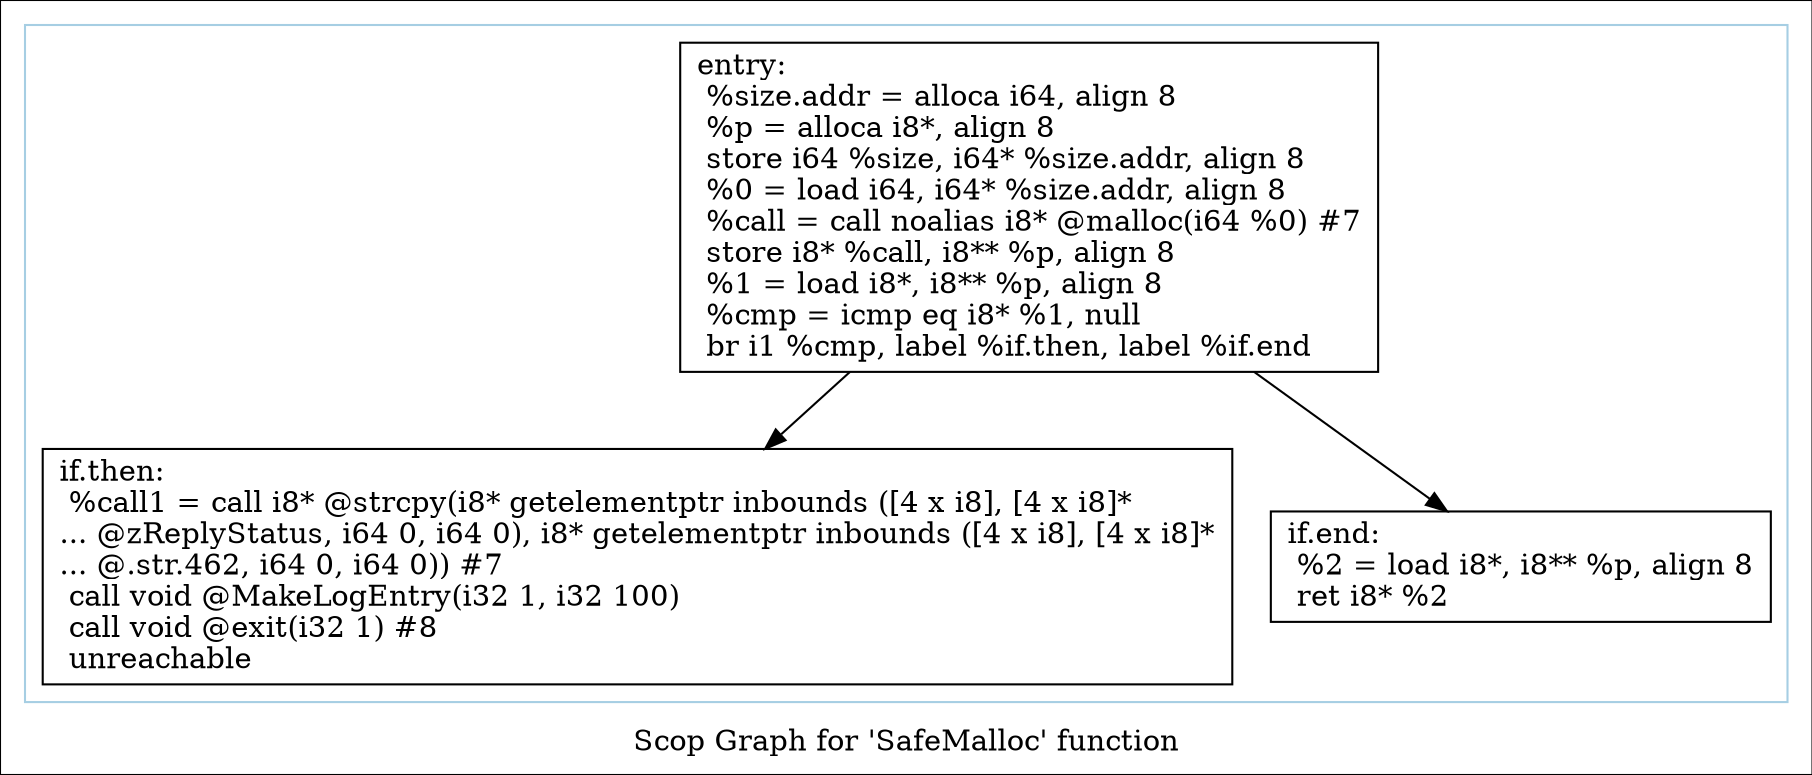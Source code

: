 digraph "Scop Graph for 'SafeMalloc' function" {
	label="Scop Graph for 'SafeMalloc' function";

	Node0x204c800 [shape=record,label="{entry:\l  %size.addr = alloca i64, align 8\l  %p = alloca i8*, align 8\l  store i64 %size, i64* %size.addr, align 8\l  %0 = load i64, i64* %size.addr, align 8\l  %call = call noalias i8* @malloc(i64 %0) #7\l  store i8* %call, i8** %p, align 8\l  %1 = load i8*, i8** %p, align 8\l  %cmp = icmp eq i8* %1, null\l  br i1 %cmp, label %if.then, label %if.end\l}"];
	Node0x204c800 -> Node0x1fe2cc0;
	Node0x204c800 -> Node0x1fc0ef0;
	Node0x1fe2cc0 [shape=record,label="{if.then:                                          \l  %call1 = call i8* @strcpy(i8* getelementptr inbounds ([4 x i8], [4 x i8]*\l... @zReplyStatus, i64 0, i64 0), i8* getelementptr inbounds ([4 x i8], [4 x i8]*\l... @.str.462, i64 0, i64 0)) #7\l  call void @MakeLogEntry(i32 1, i32 100)\l  call void @exit(i32 1) #8\l  unreachable\l}"];
	Node0x1fc0ef0 [shape=record,label="{if.end:                                           \l  %2 = load i8*, i8** %p, align 8\l  ret i8* %2\l}"];
	colorscheme = "paired12"
        subgraph cluster_0x211b840 {
          label = "";
          style = solid;
          color = 1
          Node0x204c800;
          Node0x1fe2cc0;
          Node0x1fc0ef0;
        }
}
